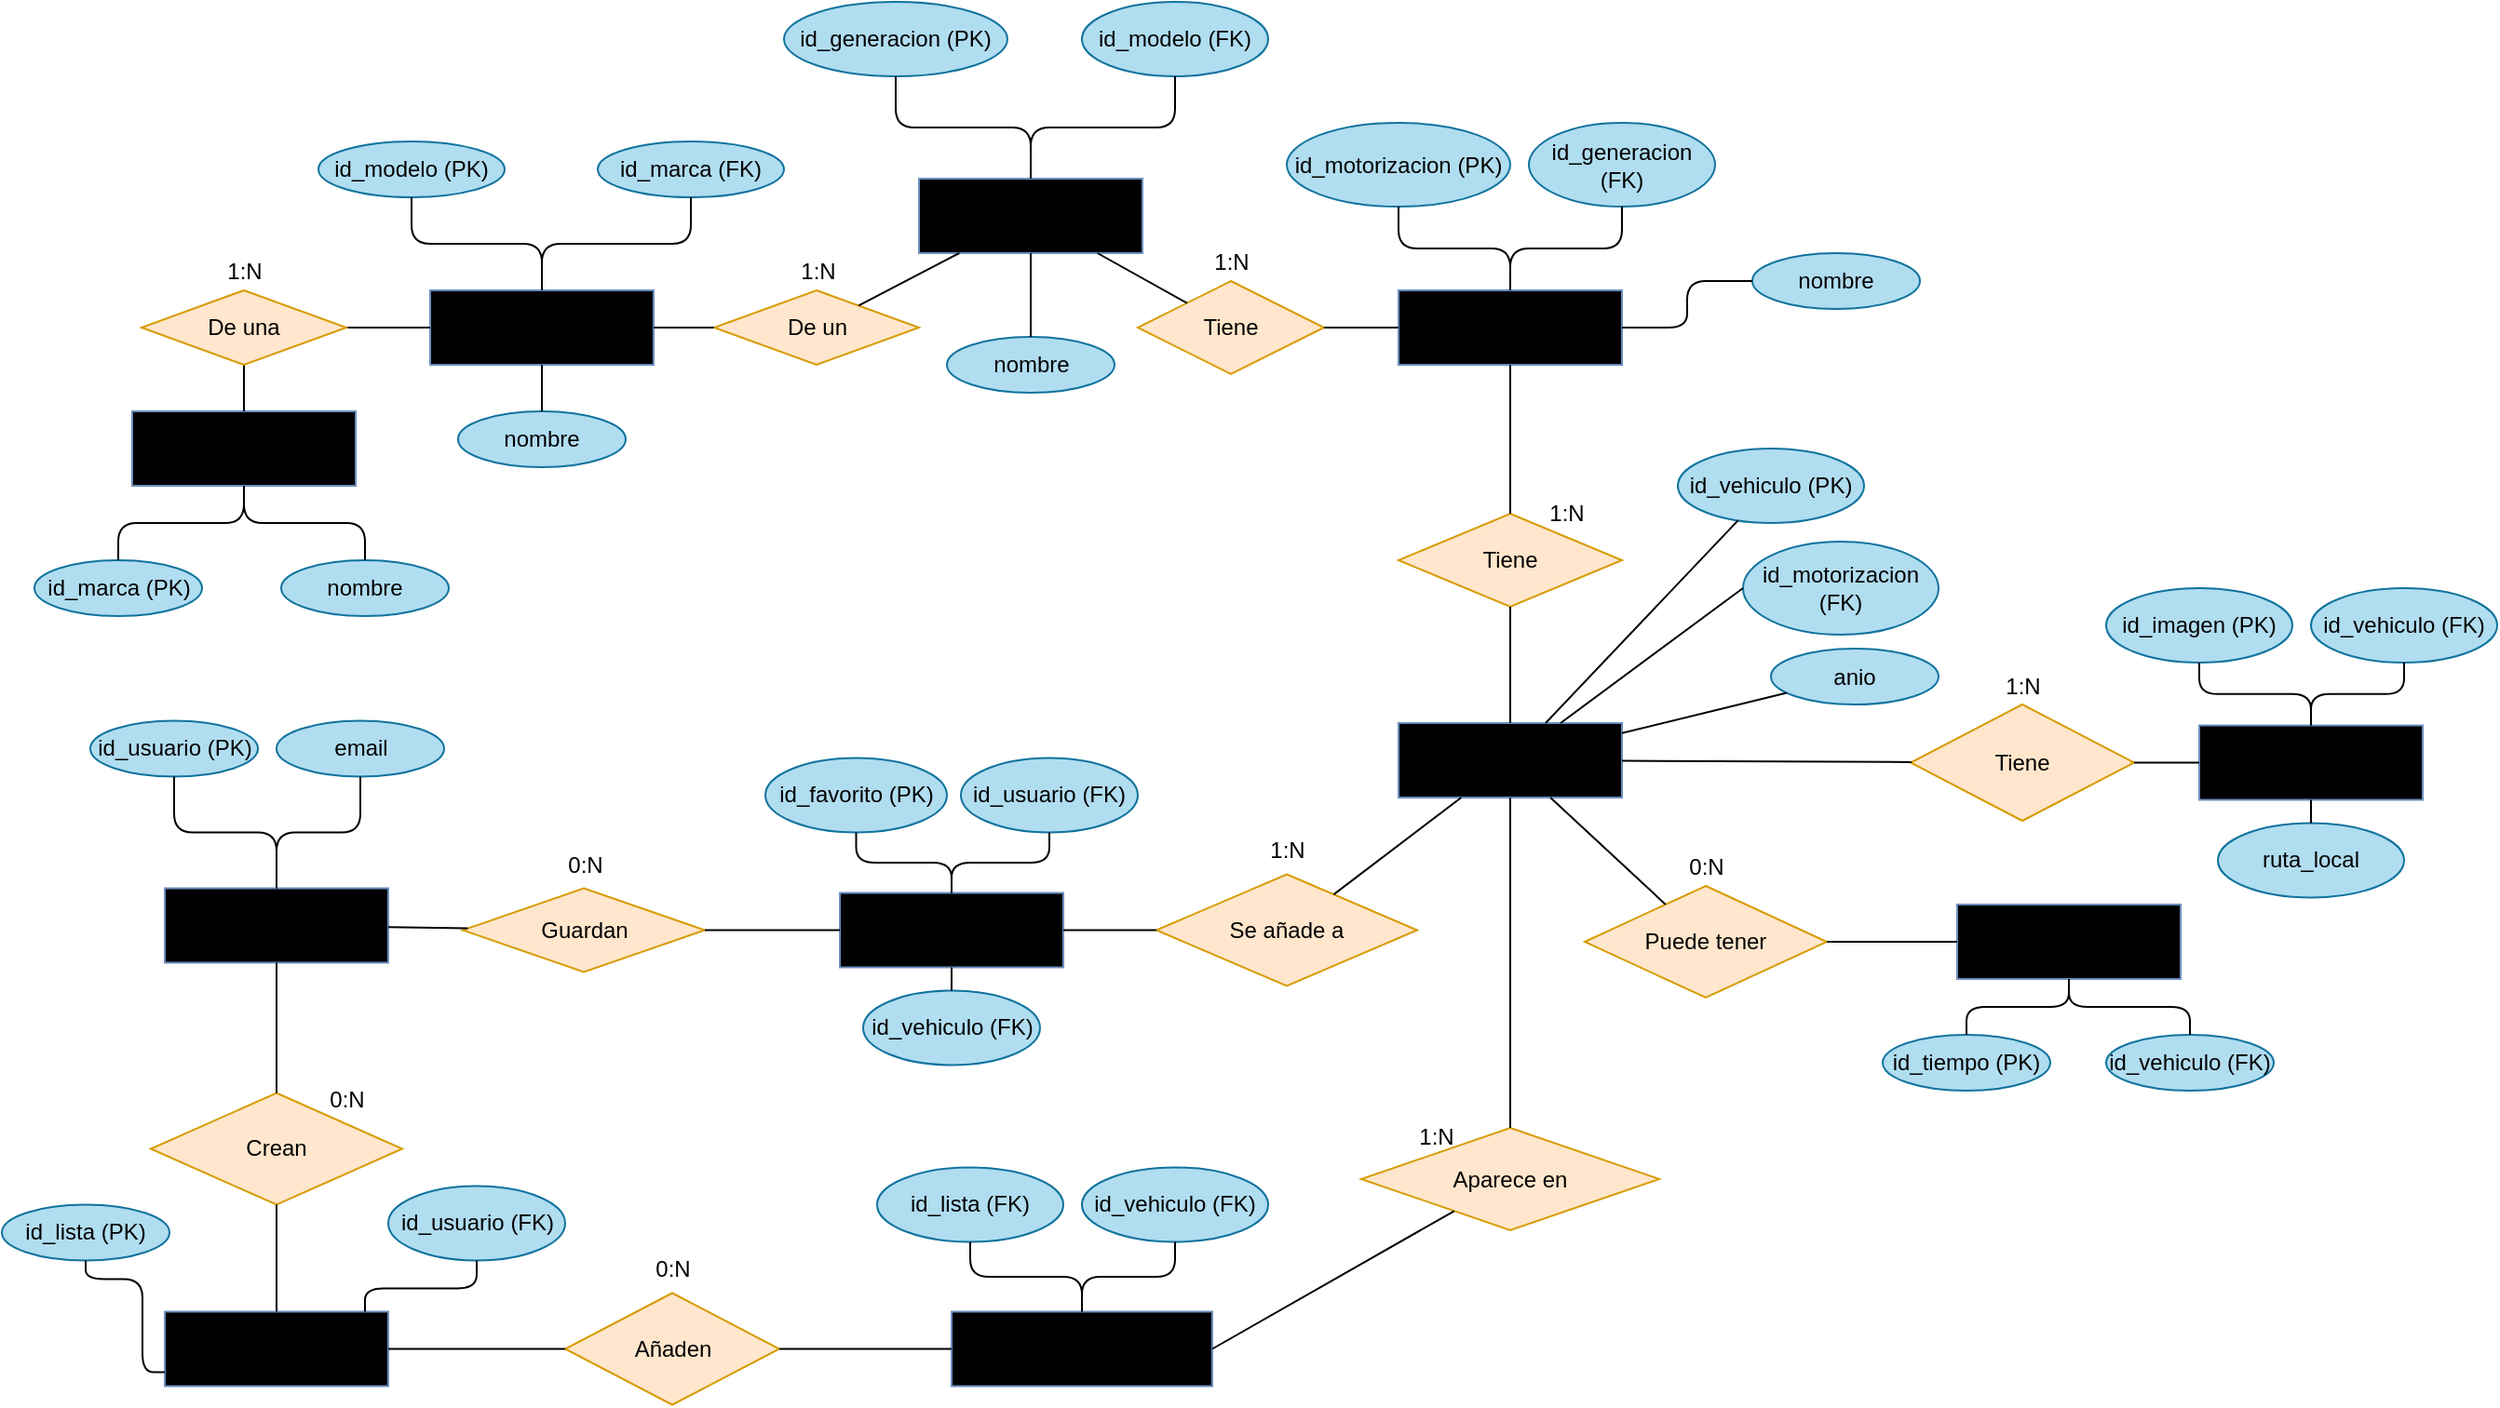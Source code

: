 <mxfile version="27.1.5">
  <diagram name="Página-1" id="er-diagram">
    <mxGraphModel dx="2219" dy="1119" grid="1" gridSize="10" guides="1" tooltips="1" connect="1" arrows="1" fold="1" page="1" pageScale="1" pageWidth="2000" pageHeight="2000" math="0" shadow="0">
      <root>
        <mxCell id="0" />
        <mxCell id="1" parent="0" />
        <mxCell id="marca" value="Marca" style="whiteSpace=wrap;html=1;align=center;strokeColor=#6c8ebf;verticalAlign=middle;fontFamily=Helvetica;fontSize=12;fontColor=default;fillColor=light-dark(#DAE8FC,#375071);gradientColor=#7ea6e0;" parent="1" vertex="1">
          <mxGeometry x="160" y="550" width="120" height="40" as="geometry" />
        </mxCell>
        <mxCell id="modelo" value="Modelo" style="whiteSpace=wrap;html=1;align=center;fillColor=light-dark(#DAE8FC,#375071);gradientColor=#7ea6e0;strokeColor=#6c8ebf;" parent="1" vertex="1">
          <mxGeometry x="320" y="485" width="120" height="40" as="geometry" />
        </mxCell>
        <mxCell id="generacion" value="Generacion" style="whiteSpace=wrap;html=1;align=center;strokeColor=#6c8ebf;verticalAlign=middle;fontFamily=Helvetica;fontSize=12;fontColor=default;fillColor=light-dark(#DAE8FC,#375071);gradientColor=#7ea6e0;" parent="1" vertex="1">
          <mxGeometry x="582.5" y="425" width="120" height="40" as="geometry" />
        </mxCell>
        <mxCell id="motorizacion" value="Motorizacion" style="whiteSpace=wrap;html=1;align=center;strokeColor=#6c8ebf;verticalAlign=middle;fontFamily=Helvetica;fontSize=12;fontColor=default;fillColor=light-dark(#DAE8FC,#375071);gradientColor=#7ea6e0;" parent="1" vertex="1">
          <mxGeometry x="840" y="485" width="120" height="40" as="geometry" />
        </mxCell>
        <mxCell id="vehiculo" value="Vehiculo" style="whiteSpace=wrap;html=1;align=center;strokeColor=#6c8ebf;verticalAlign=middle;fontFamily=Helvetica;fontSize=12;fontColor=default;fillColor=light-dark(#DAE8FC,#375071);gradientColor=#7ea6e0;" parent="1" vertex="1">
          <mxGeometry x="840" y="717.5" width="120" height="40" as="geometry" />
        </mxCell>
        <mxCell id="imagenes" value="Imagenes" style="whiteSpace=wrap;html=1;align=center;strokeColor=#6c8ebf;verticalAlign=middle;fontFamily=Helvetica;fontSize=12;fontColor=default;fillColor=light-dark(#DAE8FC,#375071);gradientColor=#7ea6e0;" parent="1" vertex="1">
          <mxGeometry x="1270" y="718.75" width="120" height="40" as="geometry" />
        </mxCell>
        <mxCell id="tiempos_circuito" value="Tiempos_Circuito" style="whiteSpace=wrap;html=1;align=center;strokeColor=#6c8ebf;verticalAlign=middle;fontFamily=Helvetica;fontSize=12;fontColor=default;fillColor=light-dark(#DAE8FC,#375071);gradientColor=#7ea6e0;" parent="1" vertex="1">
          <mxGeometry x="1140" y="815" width="120" height="40" as="geometry" />
        </mxCell>
        <mxCell id="usuarios" value="Usuarios" style="whiteSpace=wrap;html=1;align=center;strokeColor=#6c8ebf;verticalAlign=middle;fontFamily=Helvetica;fontSize=12;fontColor=default;fillColor=light-dark(#DAE8FC,#375071);gradientColor=#7ea6e0;" parent="1" vertex="1">
          <mxGeometry x="177.5" y="806.25" width="120" height="40" as="geometry" />
        </mxCell>
        <mxCell id="favoritos" value="Favoritos" style="whiteSpace=wrap;html=1;align=center;strokeColor=#6c8ebf;verticalAlign=middle;fontFamily=Helvetica;fontSize=12;fontColor=default;fillColor=light-dark(#DAE8FC,#375071);gradientColor=#7ea6e0;" parent="1" vertex="1">
          <mxGeometry x="540" y="808.75" width="120" height="40" as="geometry" />
        </mxCell>
        <mxCell id="listas" value="Listas" style="whiteSpace=wrap;html=1;align=center;strokeColor=#6c8ebf;verticalAlign=middle;fontFamily=Helvetica;fontSize=12;fontColor=default;fillColor=light-dark(#DAE8FC,#375071);gradientColor=#7ea6e0;" parent="1" vertex="1">
          <mxGeometry x="177.5" y="1033.75" width="120" height="40" as="geometry" />
        </mxCell>
        <mxCell id="vehiculos_listas" value="Vehiculos_Listas" style="whiteSpace=wrap;html=1;align=center;strokeColor=#6c8ebf;verticalAlign=middle;fontFamily=Helvetica;fontSize=12;fontColor=default;fillColor=light-dark(#DAE8FC,#375071);gradientColor=#7ea6e0;" parent="1" vertex="1">
          <mxGeometry x="600" y="1033.75" width="140" height="40" as="geometry" />
        </mxCell>
        <mxCell id="marca_id" value="id_marca (PK)" style="ellipse;whiteSpace=wrap;html=1;align=center;strokeColor=#10739e;verticalAlign=middle;fontFamily=Helvetica;fontSize=12;fontColor=default;fillColor=light-dark(#B1DDF0,#21293E);" parent="1" vertex="1">
          <mxGeometry x="107.5" y="630" width="90" height="30" as="geometry" />
        </mxCell>
        <mxCell id="marca_nombre" value="nombre" style="ellipse;whiteSpace=wrap;html=1;align=center;strokeColor=#10739e;verticalAlign=middle;fontFamily=Helvetica;fontSize=12;fontColor=default;fillColor=light-dark(#B1DDF0,#21293E);" parent="1" vertex="1">
          <mxGeometry x="240" y="630" width="90" height="30" as="geometry" />
        </mxCell>
        <mxCell id="modelo_id" value="id_modelo (PK)" style="ellipse;whiteSpace=wrap;html=1;align=center;fillColor=light-dark(#B1DDF0,#21293E);strokeColor=#10739e;" parent="1" vertex="1">
          <mxGeometry x="260" y="405" width="100" height="30" as="geometry" />
        </mxCell>
        <mxCell id="modelo_id_marca" value="id_marca (FK)" style="ellipse;whiteSpace=wrap;html=1;align=center;strokeColor=#10739e;verticalAlign=middle;fontFamily=Helvetica;fontSize=12;fontColor=default;fillColor=light-dark(#B1DDF0,#21293E);" parent="1" vertex="1">
          <mxGeometry x="410" y="405" width="100" height="30" as="geometry" />
        </mxCell>
        <mxCell id="modelo_nombre" value="nombre" style="ellipse;whiteSpace=wrap;html=1;align=center;strokeColor=#10739e;verticalAlign=middle;fontFamily=Helvetica;fontSize=12;fontColor=default;fillColor=light-dark(#B1DDF0,#21293E);" parent="1" vertex="1">
          <mxGeometry x="335" y="550" width="90" height="30" as="geometry" />
        </mxCell>
        <mxCell id="generacion_id" value="id_generacion (PK)" style="ellipse;whiteSpace=wrap;html=1;align=center;strokeColor=#10739e;verticalAlign=middle;fontFamily=Helvetica;fontSize=12;fontColor=default;fillColor=light-dark(#B1DDF0,#21293E);" parent="1" vertex="1">
          <mxGeometry x="510" y="330" width="120" height="40" as="geometry" />
        </mxCell>
        <mxCell id="generacion_id_modelo" value="id_modelo (FK)" style="ellipse;whiteSpace=wrap;html=1;align=center;strokeColor=#10739e;verticalAlign=middle;fontFamily=Helvetica;fontSize=12;fontColor=default;fillColor=light-dark(#B1DDF0,#21293E);" parent="1" vertex="1">
          <mxGeometry x="670" y="330" width="100" height="40" as="geometry" />
        </mxCell>
        <mxCell id="generacion_nombre" value="nombre" style="ellipse;whiteSpace=wrap;html=1;align=center;strokeColor=#10739e;verticalAlign=middle;fontFamily=Helvetica;fontSize=12;fontColor=default;fillColor=light-dark(#B1DDF0,#21293E);" parent="1" vertex="1">
          <mxGeometry x="597.5" y="510" width="90" height="30" as="geometry" />
        </mxCell>
        <mxCell id="motorizacion_id" value="id_motorizacion (PK)" style="ellipse;whiteSpace=wrap;html=1;align=center;strokeColor=#10739e;verticalAlign=middle;fontFamily=Helvetica;fontSize=12;fontColor=default;fillColor=light-dark(#B1DDF0,#21293E);" parent="1" vertex="1">
          <mxGeometry x="780" y="395" width="120" height="45" as="geometry" />
        </mxCell>
        <mxCell id="motorizacion_id_generacion" value="id_generacion (FK)" style="ellipse;whiteSpace=wrap;html=1;align=center;strokeColor=#10739e;verticalAlign=middle;fontFamily=Helvetica;fontSize=12;fontColor=default;fillColor=light-dark(#B1DDF0,#21293E);" parent="1" vertex="1">
          <mxGeometry x="910" y="395" width="100" height="45" as="geometry" />
        </mxCell>
        <mxCell id="motorizacion_nombre" value="nombre" style="ellipse;whiteSpace=wrap;html=1;align=center;strokeColor=#10739e;verticalAlign=middle;fontFamily=Helvetica;fontSize=12;fontColor=default;fillColor=light-dark(#B1DDF0,#21293E);" parent="1" vertex="1">
          <mxGeometry x="1030" y="465" width="90" height="30" as="geometry" />
        </mxCell>
        <mxCell id="vehiculo_id" value="id_vehiculo (PK)" style="ellipse;whiteSpace=wrap;html=1;align=center;strokeColor=#10739e;verticalAlign=middle;fontFamily=Helvetica;fontSize=12;fontColor=default;fillColor=light-dark(#B1DDF0,#21293E);" parent="1" vertex="1">
          <mxGeometry x="990" y="570" width="100" height="40" as="geometry" />
        </mxCell>
        <mxCell id="vehiculo_id_motorizacion" value="id_motorizacion (FK)" style="ellipse;whiteSpace=wrap;html=1;align=center;strokeColor=#10739e;verticalAlign=middle;fontFamily=Helvetica;fontSize=12;fontColor=default;fillColor=light-dark(#B1DDF0,#21293E);" parent="1" vertex="1">
          <mxGeometry x="1025" y="620" width="105" height="50" as="geometry" />
        </mxCell>
        <mxCell id="vehiculo_anio" value="anio" style="ellipse;whiteSpace=wrap;html=1;align=center;strokeColor=#10739e;verticalAlign=middle;fontFamily=Helvetica;fontSize=12;fontColor=default;fillColor=light-dark(#B1DDF0,#21293E);" parent="1" vertex="1">
          <mxGeometry x="1040" y="677.5" width="90" height="30" as="geometry" />
        </mxCell>
        <mxCell id="imagenes_id" value="id_imagen (PK)" style="ellipse;whiteSpace=wrap;html=1;align=center;strokeColor=#10739e;verticalAlign=middle;fontFamily=Helvetica;fontSize=12;fontColor=default;fillColor=light-dark(#B1DDF0,#21293E);" parent="1" vertex="1">
          <mxGeometry x="1220" y="645" width="100" height="40" as="geometry" />
        </mxCell>
        <mxCell id="imagenes_id_vehiculo" value="id_vehiculo (FK)" style="ellipse;whiteSpace=wrap;html=1;align=center;strokeColor=#10739e;verticalAlign=middle;fontFamily=Helvetica;fontSize=12;fontColor=default;fillColor=light-dark(#B1DDF0,#21293E);" parent="1" vertex="1">
          <mxGeometry x="1330" y="645" width="100" height="40" as="geometry" />
        </mxCell>
        <mxCell id="tiempos_id" value="id_tiempo (PK)" style="ellipse;whiteSpace=wrap;html=1;align=center;strokeColor=#10739e;verticalAlign=middle;fontFamily=Helvetica;fontSize=12;fontColor=default;fillColor=light-dark(#B1DDF0,#21293E);" parent="1" vertex="1">
          <mxGeometry x="1100" y="885" width="90" height="30" as="geometry" />
        </mxCell>
        <mxCell id="tiempos_id_vehiculo" value="id_vehiculo (FK)" style="ellipse;whiteSpace=wrap;html=1;align=center;strokeColor=#10739e;verticalAlign=middle;fontFamily=Helvetica;fontSize=12;fontColor=default;fillColor=light-dark(#B1DDF0,#21293E);" parent="1" vertex="1">
          <mxGeometry x="1220" y="885" width="90" height="30" as="geometry" />
        </mxCell>
        <mxCell id="usuarios_id" value="id_usuario (PK)" style="ellipse;whiteSpace=wrap;html=1;align=center;strokeColor=#10739e;verticalAlign=middle;fontFamily=Helvetica;fontSize=12;fontColor=default;fillColor=light-dark(#B1DDF0,#21293E);" parent="1" vertex="1">
          <mxGeometry x="137.5" y="716.25" width="90" height="30" as="geometry" />
        </mxCell>
        <mxCell id="usuarios_email" value="email" style="ellipse;whiteSpace=wrap;html=1;align=center;strokeColor=#10739e;verticalAlign=middle;fontFamily=Helvetica;fontSize=12;fontColor=default;fillColor=light-dark(#B1DDF0,#21293E);" parent="1" vertex="1">
          <mxGeometry x="237.5" y="716.25" width="90" height="30" as="geometry" />
        </mxCell>
        <mxCell id="favoritos_id" value="id_favorito (PK)" style="ellipse;whiteSpace=wrap;html=1;align=center;strokeColor=#10739e;verticalAlign=middle;fontFamily=Helvetica;fontSize=12;fontColor=default;fillColor=light-dark(#B1DDF0,#21293E);" parent="1" vertex="1">
          <mxGeometry x="500" y="736.25" width="97.5" height="40" as="geometry" />
        </mxCell>
        <mxCell id="favoritos_id_usuario" value="id_usuario (FK)" style="ellipse;whiteSpace=wrap;html=1;align=center;strokeColor=#10739e;verticalAlign=middle;fontFamily=Helvetica;fontSize=12;fontColor=default;fillColor=light-dark(#B1DDF0,#21293E);" parent="1" vertex="1">
          <mxGeometry x="605" y="736.25" width="95" height="40" as="geometry" />
        </mxCell>
        <mxCell id="favoritos_id_vehiculo" value="id_vehiculo (FK)" style="ellipse;whiteSpace=wrap;html=1;align=center;strokeColor=#10739e;verticalAlign=middle;fontFamily=Helvetica;fontSize=12;fontColor=default;fillColor=light-dark(#B1DDF0,#21293E);" parent="1" vertex="1">
          <mxGeometry x="552.5" y="861.25" width="95" height="40" as="geometry" />
        </mxCell>
        <mxCell id="listas_id" value="id_lista (PK)" style="ellipse;whiteSpace=wrap;html=1;align=center;strokeColor=#10739e;verticalAlign=middle;fontFamily=Helvetica;fontSize=12;fontColor=default;fillColor=light-dark(#B1DDF0,#21293E);" parent="1" vertex="1">
          <mxGeometry x="90" y="976.25" width="90" height="30" as="geometry" />
        </mxCell>
        <mxCell id="listas_id_usuario" value="id_usuario (FK)" style="ellipse;whiteSpace=wrap;html=1;align=center;strokeColor=#10739e;verticalAlign=middle;fontFamily=Helvetica;fontSize=12;fontColor=default;fillColor=light-dark(#B1DDF0,#21293E);" parent="1" vertex="1">
          <mxGeometry x="297.5" y="966.25" width="95" height="40" as="geometry" />
        </mxCell>
        <mxCell id="vehiculos_listas_id_lista" value="id_lista (FK)" style="ellipse;whiteSpace=wrap;html=1;align=center;strokeColor=#10739e;verticalAlign=middle;fontFamily=Helvetica;fontSize=12;fontColor=default;fillColor=light-dark(#B1DDF0,#21293E);" parent="1" vertex="1">
          <mxGeometry x="560" y="956.25" width="100" height="40" as="geometry" />
        </mxCell>
        <mxCell id="vehiculos_listas_id_vehiculo" value="id_vehiculo (FK)" style="ellipse;whiteSpace=wrap;html=1;align=center;strokeColor=#10739e;verticalAlign=middle;fontFamily=Helvetica;fontSize=12;fontColor=default;fillColor=light-dark(#B1DDF0,#21293E);" parent="1" vertex="1">
          <mxGeometry x="670" y="956.25" width="100" height="40" as="geometry" />
        </mxCell>
        <mxCell id="Po8lPu-qlClKRG_DyMpo-1" style="edgeStyle=orthogonalEdgeStyle;endArrow=none;html=1;" parent="1" source="marca_id" target="marca" edge="1">
          <mxGeometry relative="1" as="geometry" />
        </mxCell>
        <mxCell id="Po8lPu-qlClKRG_DyMpo-2" style="edgeStyle=orthogonalEdgeStyle;endArrow=none;html=1;" parent="1" source="marca_nombre" target="marca" edge="1">
          <mxGeometry relative="1" as="geometry" />
        </mxCell>
        <mxCell id="Po8lPu-qlClKRG_DyMpo-3" style="edgeStyle=orthogonalEdgeStyle;endArrow=none;html=1;" parent="1" source="modelo_id" target="modelo" edge="1">
          <mxGeometry relative="1" as="geometry" />
        </mxCell>
        <mxCell id="Po8lPu-qlClKRG_DyMpo-4" style="edgeStyle=orthogonalEdgeStyle;endArrow=none;html=1;" parent="1" source="modelo_id_marca" target="modelo" edge="1">
          <mxGeometry relative="1" as="geometry" />
        </mxCell>
        <mxCell id="Po8lPu-qlClKRG_DyMpo-5" style="edgeStyle=orthogonalEdgeStyle;endArrow=none;html=1;" parent="1" source="modelo_nombre" target="modelo" edge="1">
          <mxGeometry relative="1" as="geometry" />
        </mxCell>
        <mxCell id="Po8lPu-qlClKRG_DyMpo-6" style="edgeStyle=orthogonalEdgeStyle;endArrow=none;html=1;" parent="1" source="generacion_id" target="generacion" edge="1">
          <mxGeometry relative="1" as="geometry" />
        </mxCell>
        <mxCell id="Po8lPu-qlClKRG_DyMpo-7" style="edgeStyle=orthogonalEdgeStyle;endArrow=none;html=1;" parent="1" source="generacion_id_modelo" target="generacion" edge="1">
          <mxGeometry relative="1" as="geometry" />
        </mxCell>
        <mxCell id="Po8lPu-qlClKRG_DyMpo-8" style="edgeStyle=orthogonalEdgeStyle;endArrow=none;html=1;" parent="1" source="generacion_nombre" target="generacion" edge="1">
          <mxGeometry relative="1" as="geometry" />
        </mxCell>
        <mxCell id="Po8lPu-qlClKRG_DyMpo-9" style="edgeStyle=orthogonalEdgeStyle;endArrow=none;html=1;" parent="1" source="motorizacion_id" target="motorizacion" edge="1">
          <mxGeometry relative="1" as="geometry" />
        </mxCell>
        <mxCell id="Po8lPu-qlClKRG_DyMpo-10" style="edgeStyle=orthogonalEdgeStyle;endArrow=none;html=1;" parent="1" source="motorizacion_id_generacion" target="motorizacion" edge="1">
          <mxGeometry relative="1" as="geometry" />
        </mxCell>
        <mxCell id="Po8lPu-qlClKRG_DyMpo-11" style="edgeStyle=orthogonalEdgeStyle;endArrow=none;html=1;" parent="1" source="motorizacion_nombre" target="motorizacion" edge="1">
          <mxGeometry relative="1" as="geometry" />
        </mxCell>
        <mxCell id="Po8lPu-qlClKRG_DyMpo-12" style="endArrow=none;html=1;" parent="1" source="vehiculo_id" target="vehiculo" edge="1">
          <mxGeometry relative="1" as="geometry" />
        </mxCell>
        <mxCell id="Po8lPu-qlClKRG_DyMpo-13" style="endArrow=none;html=1;exitX=0;exitY=0.5;exitDx=0;exitDy=0;" parent="1" source="vehiculo_id_motorizacion" target="vehiculo" edge="1">
          <mxGeometry relative="1" as="geometry" />
        </mxCell>
        <mxCell id="Po8lPu-qlClKRG_DyMpo-14" style="endArrow=none;html=1;" parent="1" source="vehiculo_anio" target="vehiculo" edge="1">
          <mxGeometry relative="1" as="geometry" />
        </mxCell>
        <mxCell id="Po8lPu-qlClKRG_DyMpo-15" style="edgeStyle=orthogonalEdgeStyle;endArrow=none;html=1;" parent="1" source="imagenes_id" target="imagenes" edge="1">
          <mxGeometry relative="1" as="geometry" />
        </mxCell>
        <mxCell id="Po8lPu-qlClKRG_DyMpo-16" style="edgeStyle=orthogonalEdgeStyle;endArrow=none;html=1;" parent="1" source="imagenes_id_vehiculo" target="imagenes" edge="1">
          <mxGeometry relative="1" as="geometry" />
        </mxCell>
        <mxCell id="Po8lPu-qlClKRG_DyMpo-17" style="edgeStyle=orthogonalEdgeStyle;endArrow=none;html=1;" parent="1" source="tiempos_id" target="tiempos_circuito" edge="1">
          <mxGeometry relative="1" as="geometry" />
        </mxCell>
        <mxCell id="Po8lPu-qlClKRG_DyMpo-18" style="edgeStyle=orthogonalEdgeStyle;endArrow=none;html=1;" parent="1" source="tiempos_id_vehiculo" target="tiempos_circuito" edge="1">
          <mxGeometry relative="1" as="geometry" />
        </mxCell>
        <mxCell id="Po8lPu-qlClKRG_DyMpo-19" style="edgeStyle=orthogonalEdgeStyle;endArrow=none;html=1;" parent="1" source="usuarios_id" target="usuarios" edge="1">
          <mxGeometry relative="1" as="geometry" />
        </mxCell>
        <mxCell id="Po8lPu-qlClKRG_DyMpo-20" style="edgeStyle=orthogonalEdgeStyle;endArrow=none;html=1;" parent="1" source="usuarios_email" target="usuarios" edge="1">
          <mxGeometry relative="1" as="geometry" />
        </mxCell>
        <mxCell id="Po8lPu-qlClKRG_DyMpo-21" style="edgeStyle=orthogonalEdgeStyle;endArrow=none;html=1;" parent="1" source="favoritos_id" target="favoritos" edge="1">
          <mxGeometry relative="1" as="geometry" />
        </mxCell>
        <mxCell id="Po8lPu-qlClKRG_DyMpo-22" style="edgeStyle=orthogonalEdgeStyle;endArrow=none;html=1;" parent="1" source="favoritos_id_usuario" target="favoritos" edge="1">
          <mxGeometry relative="1" as="geometry" />
        </mxCell>
        <mxCell id="Po8lPu-qlClKRG_DyMpo-23" style="edgeStyle=orthogonalEdgeStyle;endArrow=none;html=1;" parent="1" source="favoritos_id_vehiculo" target="favoritos" edge="1">
          <mxGeometry relative="1" as="geometry" />
        </mxCell>
        <mxCell id="Po8lPu-qlClKRG_DyMpo-24" style="edgeStyle=orthogonalEdgeStyle;endArrow=none;html=1;" parent="1" source="listas_id" target="listas" edge="1">
          <mxGeometry relative="1" as="geometry">
            <Array as="points">
              <mxPoint x="135.5" y="1016.25" />
              <mxPoint x="165.5" y="1016.25" />
              <mxPoint x="165.5" y="1066.25" />
            </Array>
          </mxGeometry>
        </mxCell>
        <mxCell id="Po8lPu-qlClKRG_DyMpo-25" style="edgeStyle=orthogonalEdgeStyle;endArrow=none;html=1;" parent="1" source="listas_id_usuario" target="listas" edge="1">
          <mxGeometry relative="1" as="geometry">
            <Array as="points">
              <mxPoint x="345" y="1021.25" />
              <mxPoint x="285" y="1021.25" />
            </Array>
          </mxGeometry>
        </mxCell>
        <mxCell id="Po8lPu-qlClKRG_DyMpo-26" style="edgeStyle=orthogonalEdgeStyle;endArrow=none;html=1;" parent="1" source="vehiculos_listas_id_lista" target="vehiculos_listas" edge="1">
          <mxGeometry relative="1" as="geometry" />
        </mxCell>
        <mxCell id="Po8lPu-qlClKRG_DyMpo-27" style="edgeStyle=orthogonalEdgeStyle;endArrow=none;html=1;" parent="1" source="vehiculos_listas_id_vehiculo" target="vehiculos_listas" edge="1">
          <mxGeometry relative="1" as="geometry" />
        </mxCell>
        <mxCell id="rel_modelo_generacion" value="De un" style="shape=rhombus;perimeter=rhombusPerimeter;whiteSpace=wrap;html=1;align=center;strokeColor=#d79b00;verticalAlign=middle;fontFamily=Helvetica;fontSize=12;fontColor=default;fillColor=light-dark(#FFE6CC,#957B28);" parent="1" vertex="1">
          <mxGeometry x="472.5" y="485" width="110" height="40" as="geometry" />
        </mxCell>
        <mxCell id="rel_generacion_motorizacion" value="Tiene" style="shape=rhombus;perimeter=rhombusPerimeter;whiteSpace=wrap;html=1;align=center;strokeColor=#d79b00;verticalAlign=middle;fontFamily=Helvetica;fontSize=12;fontColor=default;fillColor=light-dark(#FFE6CC,#957B28);" parent="1" vertex="1">
          <mxGeometry x="700" y="480" width="100" height="50" as="geometry" />
        </mxCell>
        <mxCell id="rel_motorizacion_vehiculo" value="Tiene" style="shape=rhombus;perimeter=rhombusPerimeter;whiteSpace=wrap;html=1;align=center;strokeColor=#d79b00;verticalAlign=middle;fontFamily=Helvetica;fontSize=12;fontColor=default;fillColor=light-dark(#FFE6CC,#957B28);" parent="1" vertex="1">
          <mxGeometry x="840" y="605" width="120" height="50" as="geometry" />
        </mxCell>
        <mxCell id="rel_vehiculo_imagenes" value="Tiene" style="shape=rhombus;perimeter=rhombusPerimeter;whiteSpace=wrap;html=1;align=center;strokeColor=#d79b00;verticalAlign=middle;fontFamily=Helvetica;fontSize=12;fontColor=default;fillColor=light-dark(#FFE6CC,#957B28);" parent="1" vertex="1">
          <mxGeometry x="1115" y="707.5" width="120" height="62.5" as="geometry" />
        </mxCell>
        <mxCell id="rel_vehiculo_tiempos" value="Puede tener" style="shape=rhombus;perimeter=rhombusPerimeter;whiteSpace=wrap;html=1;align=center;strokeColor=#d79b00;verticalAlign=middle;fontFamily=Helvetica;fontSize=12;fontColor=default;fillColor=light-dark(#FFE6CC,#957B28);" parent="1" vertex="1">
          <mxGeometry x="940" y="805" width="130" height="60" as="geometry" />
        </mxCell>
        <mxCell id="rel_usuarios_favoritos" value="Guardan" style="shape=rhombus;perimeter=rhombusPerimeter;whiteSpace=wrap;html=1;align=center;strokeColor=#d79b00;verticalAlign=middle;fontFamily=Helvetica;fontSize=12;fontColor=default;fillColor=light-dark(#FFE6CC,#957B28);" parent="1" vertex="1">
          <mxGeometry x="337.5" y="806.25" width="130" height="45" as="geometry" />
        </mxCell>
        <mxCell id="rel_vehiculo_favoritos" value="Se añade a" style="shape=rhombus;perimeter=rhombusPerimeter;whiteSpace=wrap;html=1;align=center;strokeColor=#d79b00;verticalAlign=middle;fontFamily=Helvetica;fontSize=12;fontColor=default;fillColor=light-dark(#FFE6CC,#957B28);" parent="1" vertex="1">
          <mxGeometry x="710" y="798.75" width="140" height="60" as="geometry" />
        </mxCell>
        <mxCell id="rel_usuarios_listas" value="Crean" style="shape=rhombus;perimeter=rhombusPerimeter;whiteSpace=wrap;html=1;align=center;strokeColor=#d79b00;verticalAlign=middle;fontFamily=Helvetica;fontSize=12;fontColor=default;fillColor=light-dark(#FFE6CC,#957B28);" parent="1" vertex="1">
          <mxGeometry x="170" y="916.25" width="135" height="60" as="geometry" />
        </mxCell>
        <mxCell id="rel_listas_vehiculos_listas" value="Añaden" style="shape=rhombus;perimeter=rhombusPerimeter;whiteSpace=wrap;html=1;align=center;strokeColor=#d79b00;verticalAlign=middle;fontFamily=Helvetica;fontSize=12;fontColor=default;fillColor=light-dark(#FFE6CC,#957B28);" parent="1" vertex="1">
          <mxGeometry x="392.5" y="1023.75" width="115" height="60" as="geometry" />
        </mxCell>
        <mxCell id="rel_vehiculo_vehiculos_listas" value="Aparece en" style="shape=rhombus;perimeter=rhombusPerimeter;whiteSpace=wrap;html=1;align=center;strokeColor=#d79b00;verticalAlign=middle;fontFamily=Helvetica;fontSize=12;fontColor=default;fillColor=light-dark(#FFE6CC,#957B28);" parent="1" vertex="1">
          <mxGeometry x="820" y="935" width="160" height="55" as="geometry" />
        </mxCell>
        <mxCell id="Po8lPu-qlClKRG_DyMpo-28" style="edgeStyle=orthogonalEdgeStyle;endArrow=none;html=1;" parent="1" source="marca" target="rel_marca_modelo" edge="1">
          <mxGeometry relative="1" as="geometry" />
        </mxCell>
        <mxCell id="Po8lPu-qlClKRG_DyMpo-29" style="edgeStyle=orthogonalEdgeStyle;endArrow=none;html=1;" parent="1" source="rel_marca_modelo" target="modelo" edge="1">
          <mxGeometry relative="1" as="geometry">
            <mxPoint x="270" y="505" as="sourcePoint" />
          </mxGeometry>
        </mxCell>
        <mxCell id="Po8lPu-qlClKRG_DyMpo-31" style="edgeStyle=orthogonalEdgeStyle;endArrow=none;html=1;" parent="1" source="modelo" target="rel_modelo_generacion" edge="1">
          <mxGeometry relative="1" as="geometry" />
        </mxCell>
        <mxCell id="Po8lPu-qlClKRG_DyMpo-32" style="endArrow=none;html=1;" parent="1" source="rel_modelo_generacion" target="generacion" edge="1">
          <mxGeometry relative="1" as="geometry">
            <mxPoint x="530" y="440" as="sourcePoint" />
          </mxGeometry>
        </mxCell>
        <mxCell id="Po8lPu-qlClKRG_DyMpo-33" value="1:N" style="text;html=1;align=center;verticalAlign=middle;resizable=0;points=[];autosize=1;strokeColor=none;fillColor=none;" parent="1" vertex="1">
          <mxGeometry x="507.5" y="465" width="40" height="20" as="geometry" />
        </mxCell>
        <mxCell id="Po8lPu-qlClKRG_DyMpo-34" style="endArrow=none;html=1;" parent="1" source="generacion" target="rel_generacion_motorizacion" edge="1">
          <mxGeometry relative="1" as="geometry" />
        </mxCell>
        <mxCell id="Po8lPu-qlClKRG_DyMpo-35" style="endArrow=none;html=1;" parent="1" source="rel_generacion_motorizacion" target="motorizacion" edge="1">
          <mxGeometry relative="1" as="geometry">
            <mxPoint x="800" y="510" as="sourcePoint" />
          </mxGeometry>
        </mxCell>
        <mxCell id="Po8lPu-qlClKRG_DyMpo-36" value="1:N" style="text;html=1;align=center;verticalAlign=middle;resizable=0;points=[];autosize=1;strokeColor=none;fillColor=none;" parent="1" vertex="1">
          <mxGeometry x="730" y="460" width="40" height="20" as="geometry" />
        </mxCell>
        <mxCell id="Po8lPu-qlClKRG_DyMpo-37" style="edgeStyle=orthogonalEdgeStyle;endArrow=none;html=1;" parent="1" source="motorizacion" target="rel_motorizacion_vehiculo" edge="1">
          <mxGeometry relative="1" as="geometry" />
        </mxCell>
        <mxCell id="Po8lPu-qlClKRG_DyMpo-38" style="endArrow=none;html=1;" parent="1" source="rel_motorizacion_vehiculo" target="vehiculo" edge="1">
          <mxGeometry relative="1" as="geometry" />
        </mxCell>
        <mxCell id="Po8lPu-qlClKRG_DyMpo-39" value="1:N" style="text;html=1;align=center;verticalAlign=middle;resizable=0;points=[];autosize=1;strokeColor=none;fillColor=none;" parent="1" vertex="1">
          <mxGeometry x="910" y="595" width="40" height="20" as="geometry" />
        </mxCell>
        <mxCell id="Po8lPu-qlClKRG_DyMpo-40" style="endArrow=none;html=1;" parent="1" source="vehiculo" target="rel_vehiculo_imagenes" edge="1">
          <mxGeometry relative="1" as="geometry" />
        </mxCell>
        <mxCell id="Po8lPu-qlClKRG_DyMpo-41" style="edgeStyle=orthogonalEdgeStyle;endArrow=none;html=1;" parent="1" source="rel_vehiculo_imagenes" target="imagenes" edge="1">
          <mxGeometry relative="1" as="geometry" />
        </mxCell>
        <mxCell id="Po8lPu-qlClKRG_DyMpo-42" value="1:N" style="text;html=1;align=center;verticalAlign=middle;resizable=0;points=[];autosize=1;strokeColor=none;fillColor=none;" parent="1" vertex="1">
          <mxGeometry x="1155" y="687.5" width="40" height="20" as="geometry" />
        </mxCell>
        <mxCell id="Po8lPu-qlClKRG_DyMpo-43" style="endArrow=none;html=1;" parent="1" source="vehiculo" target="rel_vehiculo_tiempos" edge="1">
          <mxGeometry relative="1" as="geometry" />
        </mxCell>
        <mxCell id="Po8lPu-qlClKRG_DyMpo-44" style="edgeStyle=orthogonalEdgeStyle;endArrow=none;html=1;" parent="1" source="rel_vehiculo_tiempos" target="tiempos_circuito" edge="1">
          <mxGeometry relative="1" as="geometry" />
        </mxCell>
        <mxCell id="Po8lPu-qlClKRG_DyMpo-45" value="0:N" style="text;html=1;align=center;verticalAlign=middle;resizable=0;points=[];autosize=1;strokeColor=none;fillColor=none;" parent="1" vertex="1">
          <mxGeometry x="985" y="780" width="40" height="30" as="geometry" />
        </mxCell>
        <mxCell id="Po8lPu-qlClKRG_DyMpo-46" style="endArrow=none;html=1;" parent="1" source="usuarios" target="rel_usuarios_favoritos" edge="1">
          <mxGeometry relative="1" as="geometry">
            <mxPoint x="337.5" y="826.25" as="targetPoint" />
          </mxGeometry>
        </mxCell>
        <mxCell id="Po8lPu-qlClKRG_DyMpo-47" style="edgeStyle=orthogonalEdgeStyle;endArrow=none;html=1;" parent="1" source="rel_usuarios_favoritos" target="favoritos" edge="1">
          <mxGeometry relative="1" as="geometry" />
        </mxCell>
        <mxCell id="Po8lPu-qlClKRG_DyMpo-48" value="0:N" style="text;html=1;align=center;verticalAlign=middle;resizable=0;points=[];autosize=1;strokeColor=none;fillColor=none;" parent="1" vertex="1">
          <mxGeometry x="382.5" y="778.75" width="40" height="30" as="geometry" />
        </mxCell>
        <mxCell id="Po8lPu-qlClKRG_DyMpo-49" style="endArrow=none;html=1;" parent="1" source="vehiculo" target="rel_vehiculo_favoritos" edge="1">
          <mxGeometry relative="1" as="geometry" />
        </mxCell>
        <mxCell id="Po8lPu-qlClKRG_DyMpo-50" style="edgeStyle=orthogonalEdgeStyle;endArrow=none;html=1;" parent="1" source="rel_vehiculo_favoritos" target="favoritos" edge="1">
          <mxGeometry relative="1" as="geometry">
            <mxPoint x="730" y="828.75" as="sourcePoint" />
          </mxGeometry>
        </mxCell>
        <mxCell id="Po8lPu-qlClKRG_DyMpo-51" value="1:N" style="text;html=1;align=center;verticalAlign=middle;resizable=0;points=[];autosize=1;strokeColor=none;fillColor=none;" parent="1" vertex="1">
          <mxGeometry x="760" y="771.25" width="40" height="30" as="geometry" />
        </mxCell>
        <mxCell id="Po8lPu-qlClKRG_DyMpo-52" style="edgeStyle=orthogonalEdgeStyle;endArrow=none;html=1;" parent="1" source="usuarios" target="rel_usuarios_listas" edge="1">
          <mxGeometry relative="1" as="geometry">
            <Array as="points">
              <mxPoint x="237.5" y="916.25" />
              <mxPoint x="237.5" y="916.25" />
            </Array>
          </mxGeometry>
        </mxCell>
        <mxCell id="Po8lPu-qlClKRG_DyMpo-53" style="edgeStyle=orthogonalEdgeStyle;endArrow=none;html=1;" parent="1" source="rel_usuarios_listas" target="listas" edge="1">
          <mxGeometry relative="1" as="geometry" />
        </mxCell>
        <mxCell id="Po8lPu-qlClKRG_DyMpo-54" value="0:N" style="text;html=1;align=center;verticalAlign=middle;resizable=0;points=[];autosize=1;strokeColor=none;fillColor=none;" parent="1" vertex="1">
          <mxGeometry x="430" y="996.25" width="40" height="30" as="geometry" />
        </mxCell>
        <mxCell id="Po8lPu-qlClKRG_DyMpo-55" style="edgeStyle=orthogonalEdgeStyle;endArrow=none;html=1;" parent="1" source="listas" target="rel_listas_vehiculos_listas" edge="1">
          <mxGeometry relative="1" as="geometry">
            <mxPoint x="447.5" y="1036.25" as="targetPoint" />
          </mxGeometry>
        </mxCell>
        <mxCell id="Po8lPu-qlClKRG_DyMpo-56" style="edgeStyle=orthogonalEdgeStyle;endArrow=none;html=1;" parent="1" source="rel_listas_vehiculos_listas" target="vehiculos_listas" edge="1">
          <mxGeometry relative="1" as="geometry" />
        </mxCell>
        <mxCell id="Po8lPu-qlClKRG_DyMpo-57" value="0:N" style="text;html=1;align=center;verticalAlign=middle;resizable=0;points=[];autosize=1;strokeColor=none;fillColor=none;" parent="1" vertex="1">
          <mxGeometry x="255" y="905" width="40" height="30" as="geometry" />
        </mxCell>
        <mxCell id="Po8lPu-qlClKRG_DyMpo-58" style="endArrow=none;html=1;" parent="1" source="vehiculo" target="rel_vehiculo_vehiculos_listas" edge="1">
          <mxGeometry relative="1" as="geometry" />
        </mxCell>
        <mxCell id="Po8lPu-qlClKRG_DyMpo-59" style="endArrow=none;html=1;entryX=1;entryY=0.5;entryDx=0;entryDy=0;" parent="1" source="rel_vehiculo_vehiculos_listas" target="vehiculos_listas" edge="1">
          <mxGeometry relative="1" as="geometry" />
        </mxCell>
        <mxCell id="Po8lPu-qlClKRG_DyMpo-60" value="1:N" style="text;html=1;align=center;verticalAlign=middle;resizable=0;points=[];autosize=1;strokeColor=none;fillColor=none;" parent="1" vertex="1">
          <mxGeometry x="840" y="930" width="40" height="20" as="geometry" />
        </mxCell>
        <mxCell id="ZjemfhRblgArhXDYh9cc-65" value="" style="group" vertex="1" connectable="0" parent="1">
          <mxGeometry x="165" y="465" width="110" height="60" as="geometry" />
        </mxCell>
        <mxCell id="rel_marca_modelo" value="De una" style="shape=rhombus;perimeter=rhombusPerimeter;whiteSpace=wrap;html=1;align=center;fillColor=light-dark(#FFE6CC,#957B28);strokeColor=#d79b00;" parent="ZjemfhRblgArhXDYh9cc-65" vertex="1">
          <mxGeometry y="20" width="110" height="40" as="geometry" />
        </mxCell>
        <mxCell id="Po8lPu-qlClKRG_DyMpo-30" value="1:N" style="text;html=1;align=center;verticalAlign=middle;resizable=0;points=[];autosize=1;strokeColor=none;fillColor=none;" parent="ZjemfhRblgArhXDYh9cc-65" vertex="1">
          <mxGeometry x="35" width="40" height="20" as="geometry" />
        </mxCell>
        <mxCell id="ZjemfhRblgArhXDYh9cc-66" value="ruta_local" style="ellipse;whiteSpace=wrap;html=1;align=center;strokeColor=#10739e;verticalAlign=middle;fontFamily=Helvetica;fontSize=12;fontColor=default;fillColor=light-dark(#B1DDF0,#21293E);" vertex="1" parent="1">
          <mxGeometry x="1280" y="771.25" width="100" height="40" as="geometry" />
        </mxCell>
        <mxCell id="ZjemfhRblgArhXDYh9cc-67" style="edgeStyle=orthogonalEdgeStyle;endArrow=none;html=1;" edge="1" parent="1" source="ZjemfhRblgArhXDYh9cc-66" target="imagenes">
          <mxGeometry relative="1" as="geometry">
            <mxPoint x="1410" y="700" as="sourcePoint" />
            <mxPoint x="1360" y="734" as="targetPoint" />
          </mxGeometry>
        </mxCell>
      </root>
    </mxGraphModel>
  </diagram>
</mxfile>

